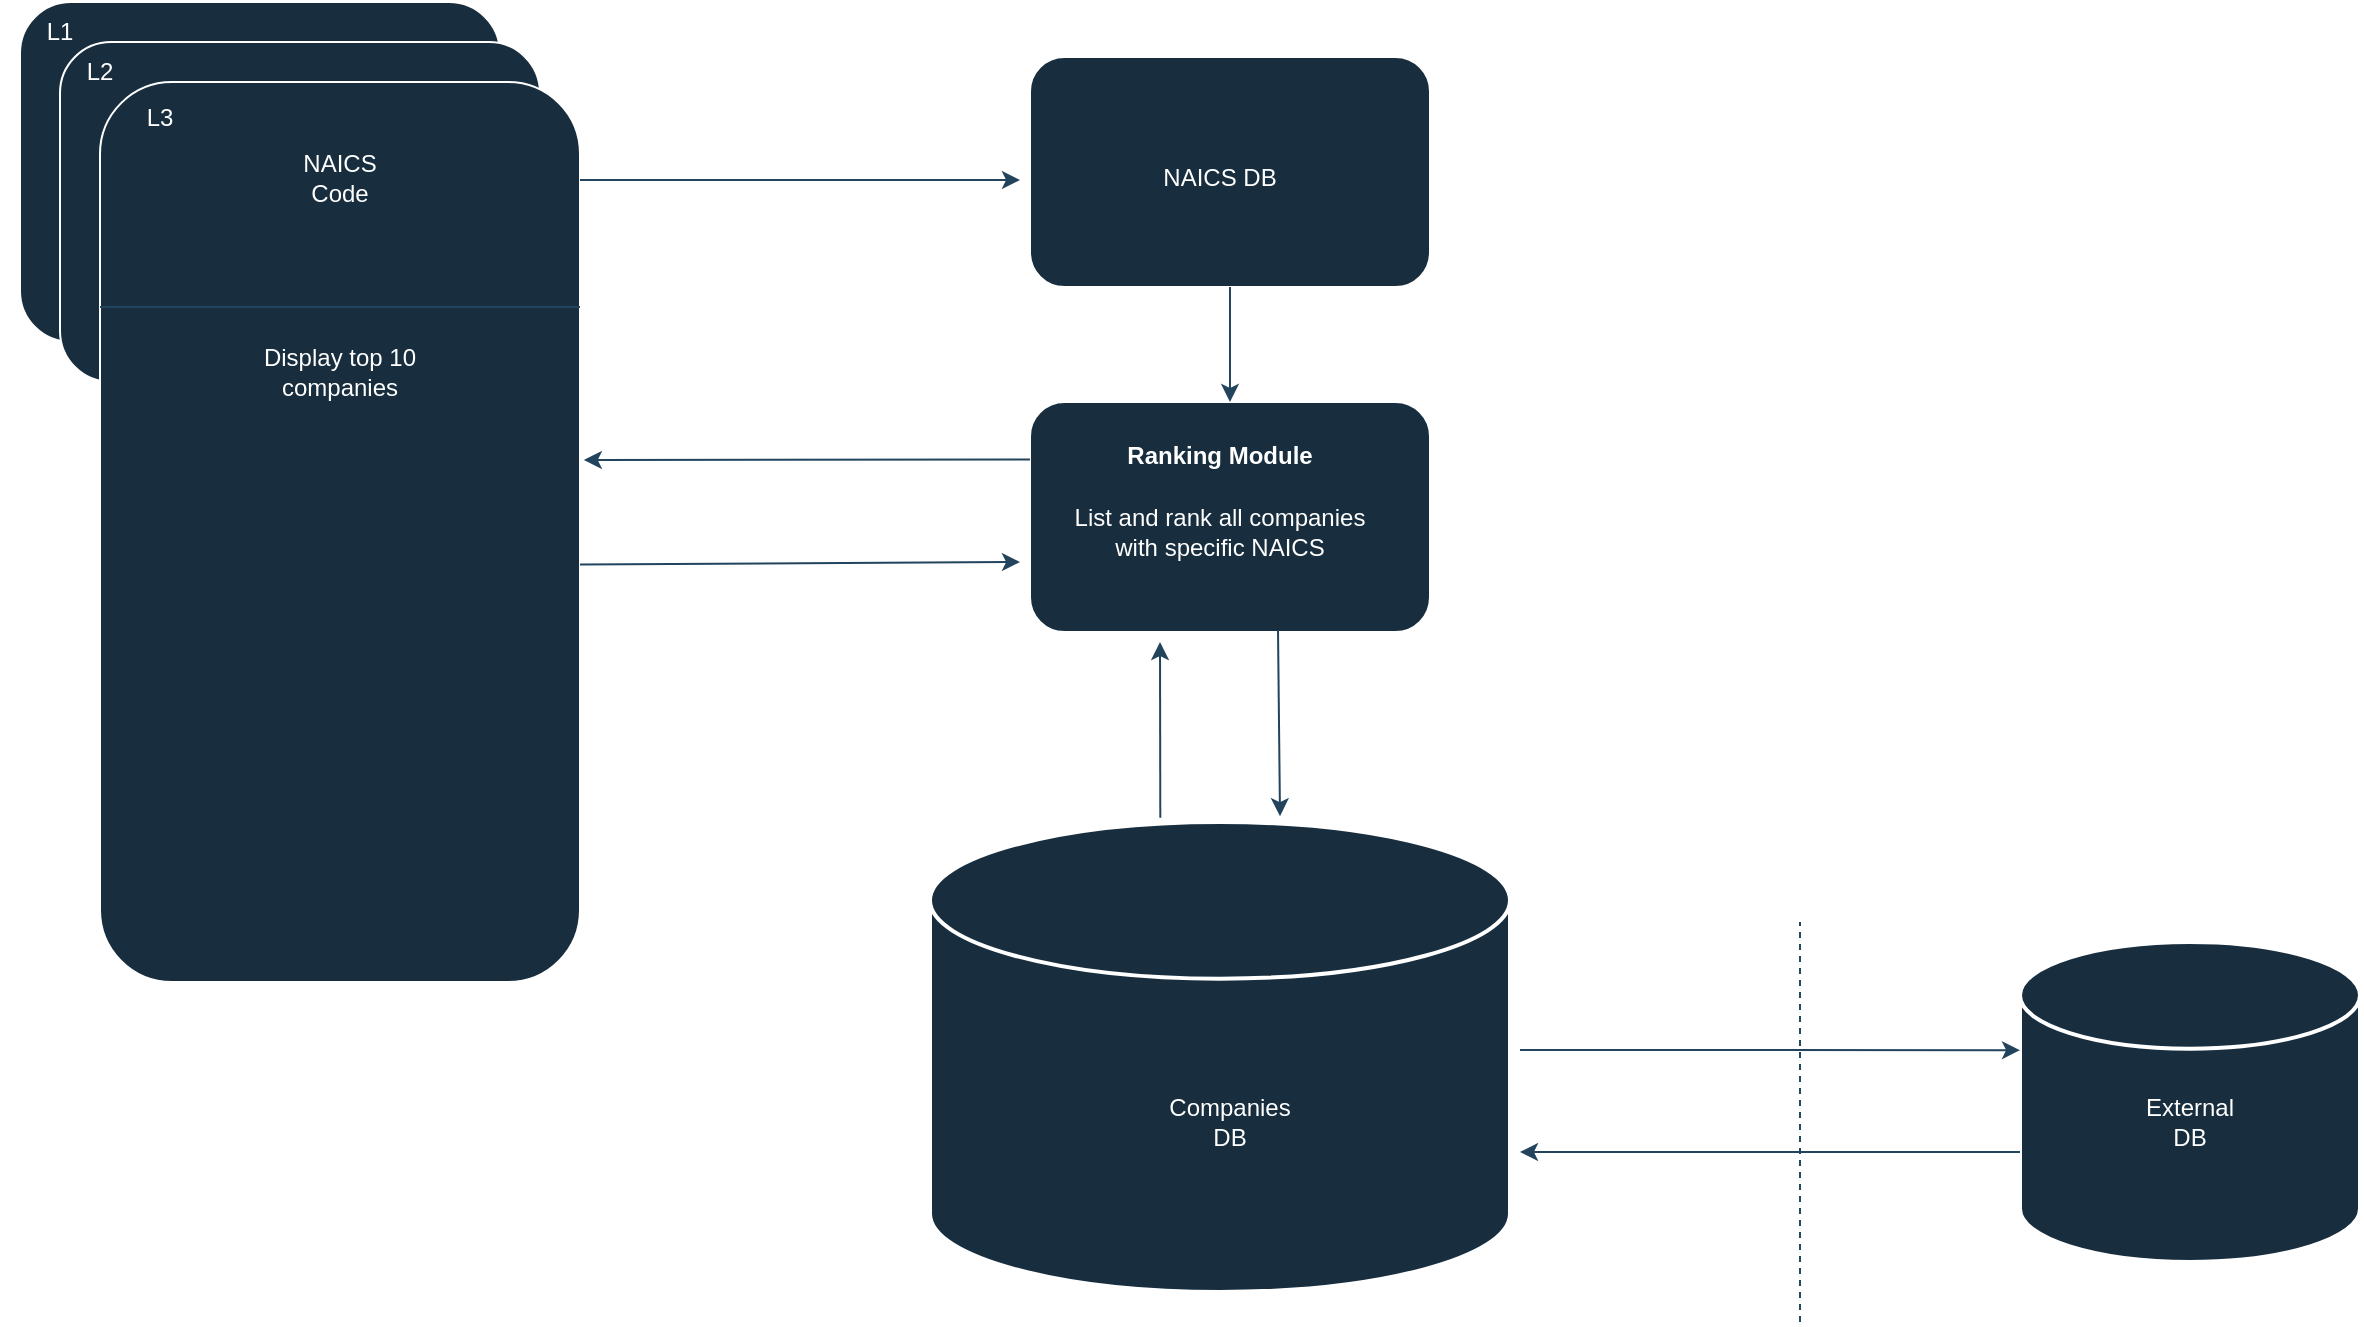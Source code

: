 <mxfile version="26.1.1">
  <diagram name="Sida-1" id="fuKgmOUG83cluatKNkWX">
    <mxGraphModel dx="954" dy="605" grid="1" gridSize="10" guides="1" tooltips="1" connect="1" arrows="1" fold="1" page="1" pageScale="1" pageWidth="827" pageHeight="1169" math="0" shadow="0">
      <root>
        <mxCell id="0" />
        <mxCell id="1" parent="0" />
        <mxCell id="iFKTmHwewYyuTtw9cPjH-38" value="" style="strokeWidth=2;html=1;shape=mxgraph.flowchart.database;whiteSpace=wrap;labelBackgroundColor=none;fillColor=#182E3E;strokeColor=#FFFFFF;fontColor=#FFFFFF;" parent="1" vertex="1">
          <mxGeometry x="535" y="510" width="290" height="235" as="geometry" />
        </mxCell>
        <mxCell id="iFKTmHwewYyuTtw9cPjH-37" value="" style="strokeWidth=2;html=1;shape=mxgraph.flowchart.database;whiteSpace=wrap;labelBackgroundColor=none;fillColor=#182E3E;strokeColor=#FFFFFF;fontColor=#FFFFFF;" parent="1" vertex="1">
          <mxGeometry x="1080" y="570" width="170" height="160" as="geometry" />
        </mxCell>
        <mxCell id="iFKTmHwewYyuTtw9cPjH-1" value="" style="rounded=1;whiteSpace=wrap;html=1;labelBackgroundColor=none;fillColor=#182E3E;strokeColor=#FFFFFF;fontColor=#FFFFFF;" parent="1" vertex="1">
          <mxGeometry x="80" y="100" width="240" height="170" as="geometry" />
        </mxCell>
        <mxCell id="iFKTmHwewYyuTtw9cPjH-2" value="" style="rounded=1;whiteSpace=wrap;html=1;labelBackgroundColor=none;fillColor=#182E3E;strokeColor=#FFFFFF;fontColor=#FFFFFF;" parent="1" vertex="1">
          <mxGeometry x="100" y="120" width="240" height="170" as="geometry" />
        </mxCell>
        <mxCell id="iFKTmHwewYyuTtw9cPjH-3" value="" style="rounded=1;whiteSpace=wrap;html=1;labelBackgroundColor=none;fillColor=#182E3E;strokeColor=#FFFFFF;fontColor=#FFFFFF;" parent="1" vertex="1">
          <mxGeometry x="120" y="140" width="240" height="450" as="geometry" />
        </mxCell>
        <mxCell id="iFKTmHwewYyuTtw9cPjH-6" value="" style="rounded=1;whiteSpace=wrap;html=1;labelBackgroundColor=none;fillColor=#182E3E;strokeColor=#FFFFFF;fontColor=#FFFFFF;" parent="1" vertex="1">
          <mxGeometry x="585" y="300" width="200" height="115" as="geometry" />
        </mxCell>
        <mxCell id="iFKTmHwewYyuTtw9cPjH-7" value="" style="rounded=1;whiteSpace=wrap;html=1;labelBackgroundColor=none;fillColor=#182E3E;strokeColor=#FFFFFF;fontColor=#FFFFFF;" parent="1" vertex="1">
          <mxGeometry x="585" y="127.5" width="200" height="115" as="geometry" />
        </mxCell>
        <mxCell id="iFKTmHwewYyuTtw9cPjH-8" value="" style="endArrow=classic;html=1;rounded=0;exitX=1;exitY=0.109;exitDx=0;exitDy=0;exitPerimeter=0;labelBackgroundColor=none;fontColor=default;strokeColor=#23445D;" parent="1" source="iFKTmHwewYyuTtw9cPjH-3" edge="1">
          <mxGeometry width="50" height="50" relative="1" as="geometry">
            <mxPoint x="460" y="210" as="sourcePoint" />
            <mxPoint x="580" y="189" as="targetPoint" />
          </mxGeometry>
        </mxCell>
        <mxCell id="iFKTmHwewYyuTtw9cPjH-9" value="" style="endArrow=classic;html=1;rounded=0;exitX=0.5;exitY=1;exitDx=0;exitDy=0;entryX=0.5;entryY=0;entryDx=0;entryDy=0;labelBackgroundColor=none;fontColor=default;strokeColor=#23445D;" parent="1" source="iFKTmHwewYyuTtw9cPjH-7" target="iFKTmHwewYyuTtw9cPjH-6" edge="1">
          <mxGeometry width="50" height="50" relative="1" as="geometry">
            <mxPoint x="690" y="300" as="sourcePoint" />
            <mxPoint x="740" y="250" as="targetPoint" />
          </mxGeometry>
        </mxCell>
        <mxCell id="iFKTmHwewYyuTtw9cPjH-10" value="" style="endArrow=classic;html=1;rounded=0;exitX=0;exitY=0.25;exitDx=0;exitDy=0;entryX=1.008;entryY=0.42;entryDx=0;entryDy=0;entryPerimeter=0;labelBackgroundColor=none;fontColor=default;strokeColor=#23445D;" parent="1" source="iFKTmHwewYyuTtw9cPjH-6" target="iFKTmHwewYyuTtw9cPjH-3" edge="1">
          <mxGeometry width="50" height="50" relative="1" as="geometry">
            <mxPoint x="580" y="340" as="sourcePoint" />
            <mxPoint x="500" y="360" as="targetPoint" />
          </mxGeometry>
        </mxCell>
        <mxCell id="iFKTmHwewYyuTtw9cPjH-11" value="" style="endArrow=classic;html=1;rounded=0;exitX=1;exitY=0.536;exitDx=0;exitDy=0;exitPerimeter=0;labelBackgroundColor=none;fontColor=default;strokeColor=#23445D;" parent="1" source="iFKTmHwewYyuTtw9cPjH-3" edge="1">
          <mxGeometry width="50" height="50" relative="1" as="geometry">
            <mxPoint x="613" y="380" as="sourcePoint" />
            <mxPoint x="580" y="380" as="targetPoint" />
          </mxGeometry>
        </mxCell>
        <mxCell id="iFKTmHwewYyuTtw9cPjH-12" value="" style="endArrow=classic;html=1;rounded=0;exitX=0.415;exitY=-0.007;exitDx=0;exitDy=0;exitPerimeter=0;labelBackgroundColor=none;fontColor=default;strokeColor=#23445D;" parent="1" edge="1">
          <mxGeometry width="50" height="50" relative="1" as="geometry">
            <mxPoint x="650.15" y="507.9" as="sourcePoint" />
            <mxPoint x="650" y="420" as="targetPoint" />
          </mxGeometry>
        </mxCell>
        <mxCell id="iFKTmHwewYyuTtw9cPjH-13" value="" style="endArrow=classic;html=1;rounded=0;entryX=0.561;entryY=-0.013;entryDx=0;entryDy=0;entryPerimeter=0;exitX=0.62;exitY=0.983;exitDx=0;exitDy=0;exitPerimeter=0;labelBackgroundColor=none;fontColor=default;strokeColor=#23445D;" parent="1" edge="1">
          <mxGeometry width="50" height="50" relative="1" as="geometry">
            <mxPoint x="709" y="414.045" as="sourcePoint" />
            <mxPoint x="710.01" y="507.1" as="targetPoint" />
          </mxGeometry>
        </mxCell>
        <mxCell id="iFKTmHwewYyuTtw9cPjH-16" value="" style="endArrow=classic;html=1;rounded=0;entryX=0;entryY=0.338;entryDx=0;entryDy=0;entryPerimeter=0;labelBackgroundColor=none;fontColor=default;strokeColor=#23445D;" parent="1" target="iFKTmHwewYyuTtw9cPjH-37" edge="1">
          <mxGeometry width="50" height="50" relative="1" as="geometry">
            <mxPoint x="830" y="624" as="sourcePoint" />
            <mxPoint x="1050" y="624" as="targetPoint" />
          </mxGeometry>
        </mxCell>
        <mxCell id="iFKTmHwewYyuTtw9cPjH-17" value="" style="endArrow=classic;html=1;rounded=0;exitX=0;exitY=0.656;exitDx=0;exitDy=0;exitPerimeter=0;labelBackgroundColor=none;fontColor=default;strokeColor=#23445D;" parent="1" source="iFKTmHwewYyuTtw9cPjH-37" edge="1">
          <mxGeometry width="50" height="50" relative="1" as="geometry">
            <mxPoint x="1049.08" y="675.96" as="sourcePoint" />
            <mxPoint x="830" y="675" as="targetPoint" />
          </mxGeometry>
        </mxCell>
        <mxCell id="iFKTmHwewYyuTtw9cPjH-18" value="External DB" style="text;html=1;align=center;verticalAlign=middle;whiteSpace=wrap;rounded=0;labelBackgroundColor=none;fontColor=#FFFFFF;" parent="1" vertex="1">
          <mxGeometry x="1135" y="645" width="60" height="30" as="geometry" />
        </mxCell>
        <mxCell id="iFKTmHwewYyuTtw9cPjH-19" value="Companies DB" style="text;html=1;align=center;verticalAlign=middle;whiteSpace=wrap;rounded=0;labelBackgroundColor=none;fontColor=#FFFFFF;" parent="1" vertex="1">
          <mxGeometry x="655" y="645" width="60" height="30" as="geometry" />
        </mxCell>
        <mxCell id="iFKTmHwewYyuTtw9cPjH-21" value="NAICS DB" style="text;html=1;align=center;verticalAlign=middle;whiteSpace=wrap;rounded=0;labelBackgroundColor=none;fontColor=#FFFFFF;" parent="1" vertex="1">
          <mxGeometry x="650" y="173" width="60" height="30" as="geometry" />
        </mxCell>
        <mxCell id="iFKTmHwewYyuTtw9cPjH-22" value="L1" style="text;html=1;align=center;verticalAlign=middle;whiteSpace=wrap;rounded=0;labelBackgroundColor=none;fontColor=#FFFFFF;" parent="1" vertex="1">
          <mxGeometry x="70" y="100" width="60" height="30" as="geometry" />
        </mxCell>
        <mxCell id="iFKTmHwewYyuTtw9cPjH-23" value="L2" style="text;html=1;align=center;verticalAlign=middle;whiteSpace=wrap;rounded=0;labelBackgroundColor=none;fontColor=#FFFFFF;" parent="1" vertex="1">
          <mxGeometry x="90" y="120" width="60" height="30" as="geometry" />
        </mxCell>
        <mxCell id="iFKTmHwewYyuTtw9cPjH-25" value="L3" style="text;html=1;align=center;verticalAlign=middle;whiteSpace=wrap;rounded=0;labelBackgroundColor=none;fontColor=#FFFFFF;" parent="1" vertex="1">
          <mxGeometry x="120" y="143" width="60" height="30" as="geometry" />
        </mxCell>
        <mxCell id="iFKTmHwewYyuTtw9cPjH-26" value="NAICS Code" style="text;html=1;align=center;verticalAlign=middle;whiteSpace=wrap;rounded=0;labelBackgroundColor=none;fontColor=#FFFFFF;" parent="1" vertex="1">
          <mxGeometry x="210" y="173" width="60" height="30" as="geometry" />
        </mxCell>
        <mxCell id="iFKTmHwewYyuTtw9cPjH-27" value="" style="endArrow=none;html=1;rounded=0;exitX=0;exitY=0.25;exitDx=0;exitDy=0;entryX=1;entryY=0.25;entryDx=0;entryDy=0;labelBackgroundColor=none;fontColor=default;strokeColor=#23445D;" parent="1" source="iFKTmHwewYyuTtw9cPjH-3" target="iFKTmHwewYyuTtw9cPjH-3" edge="1">
          <mxGeometry width="50" height="50" relative="1" as="geometry">
            <mxPoint x="520" y="430" as="sourcePoint" />
            <mxPoint x="570" y="380" as="targetPoint" />
          </mxGeometry>
        </mxCell>
        <mxCell id="iFKTmHwewYyuTtw9cPjH-28" value="Display top 10 companies" style="text;html=1;align=center;verticalAlign=middle;whiteSpace=wrap;rounded=0;labelBackgroundColor=none;fontColor=#FFFFFF;" parent="1" vertex="1">
          <mxGeometry x="176" y="270" width="128" height="30" as="geometry" />
        </mxCell>
        <mxCell id="iFKTmHwewYyuTtw9cPjH-29" value="1" style="text;html=1;align=center;verticalAlign=middle;whiteSpace=wrap;rounded=0;labelBackgroundColor=none;fontColor=#FFFFFF;" parent="1" vertex="1">
          <mxGeometry x="440" y="160" width="60" height="30" as="geometry" />
        </mxCell>
        <mxCell id="iFKTmHwewYyuTtw9cPjH-30" value="2" style="text;html=1;align=center;verticalAlign=middle;whiteSpace=wrap;rounded=0;labelBackgroundColor=none;fontColor=#FFFFFF;" parent="1" vertex="1">
          <mxGeometry x="670" y="260" width="60" height="30" as="geometry" />
        </mxCell>
        <mxCell id="iFKTmHwewYyuTtw9cPjH-32" value="3" style="text;html=1;align=center;verticalAlign=middle;whiteSpace=wrap;rounded=0;labelBackgroundColor=none;fontColor=#FFFFFF;" parent="1" vertex="1">
          <mxGeometry x="700" y="440" width="60" height="30" as="geometry" />
        </mxCell>
        <mxCell id="iFKTmHwewYyuTtw9cPjH-33" value="4" style="text;html=1;align=center;verticalAlign=middle;whiteSpace=wrap;rounded=0;labelBackgroundColor=none;fontColor=#FFFFFF;" parent="1" vertex="1">
          <mxGeometry x="590" y="440" width="60" height="30" as="geometry" />
        </mxCell>
        <mxCell id="iFKTmHwewYyuTtw9cPjH-34" value="5" style="text;html=1;align=center;verticalAlign=middle;whiteSpace=wrap;rounded=0;labelBackgroundColor=none;fontColor=#FFFFFF;" parent="1" vertex="1">
          <mxGeometry x="440" y="385" width="60" height="30" as="geometry" />
        </mxCell>
        <mxCell id="iFKTmHwewYyuTtw9cPjH-35" value="6" style="text;html=1;align=center;verticalAlign=middle;whiteSpace=wrap;rounded=0;labelBackgroundColor=none;fontColor=#FFFFFF;" parent="1" vertex="1">
          <mxGeometry x="440" y="300" width="60" height="30" as="geometry" />
        </mxCell>
        <mxCell id="iFKTmHwewYyuTtw9cPjH-36" value="" style="endArrow=none;dashed=1;html=1;rounded=0;labelBackgroundColor=none;fontColor=default;strokeColor=#23445D;" parent="1" edge="1">
          <mxGeometry width="50" height="50" relative="1" as="geometry">
            <mxPoint x="970" y="760" as="sourcePoint" />
            <mxPoint x="970" y="560" as="targetPoint" />
          </mxGeometry>
        </mxCell>
        <mxCell id="RUvVfAlmBm02Kkci9l_3-2" value="&lt;div style=&quot;line-height: 60%;&quot;&gt;&lt;h1 style=&quot;margin-top: 0px; line-height: 60%;&quot;&gt;&lt;span style=&quot;font-size: 12px; line-height: 60%;&quot;&gt;Ranking Module&lt;/span&gt;&lt;/h1&gt;&lt;h1 style=&quot;margin-top: 0px; line-height: 60%;&quot;&gt;&lt;span style=&quot;background-color: transparent; color: light-dark(rgb(255, 255, 255), rgb(18, 18, 18)); font-size: 12px; font-weight: 400; line-height: 60%;&quot;&gt;List and rank all companies with specific NAICS&lt;/span&gt;&lt;/h1&gt;&lt;/div&gt;" style="text;html=1;align=center;verticalAlign=middle;whiteSpace=wrap;rounded=0;fontColor=#FFFFFF;" vertex="1" parent="1">
          <mxGeometry x="600" y="314" width="160" height="80" as="geometry" />
        </mxCell>
      </root>
    </mxGraphModel>
  </diagram>
</mxfile>
